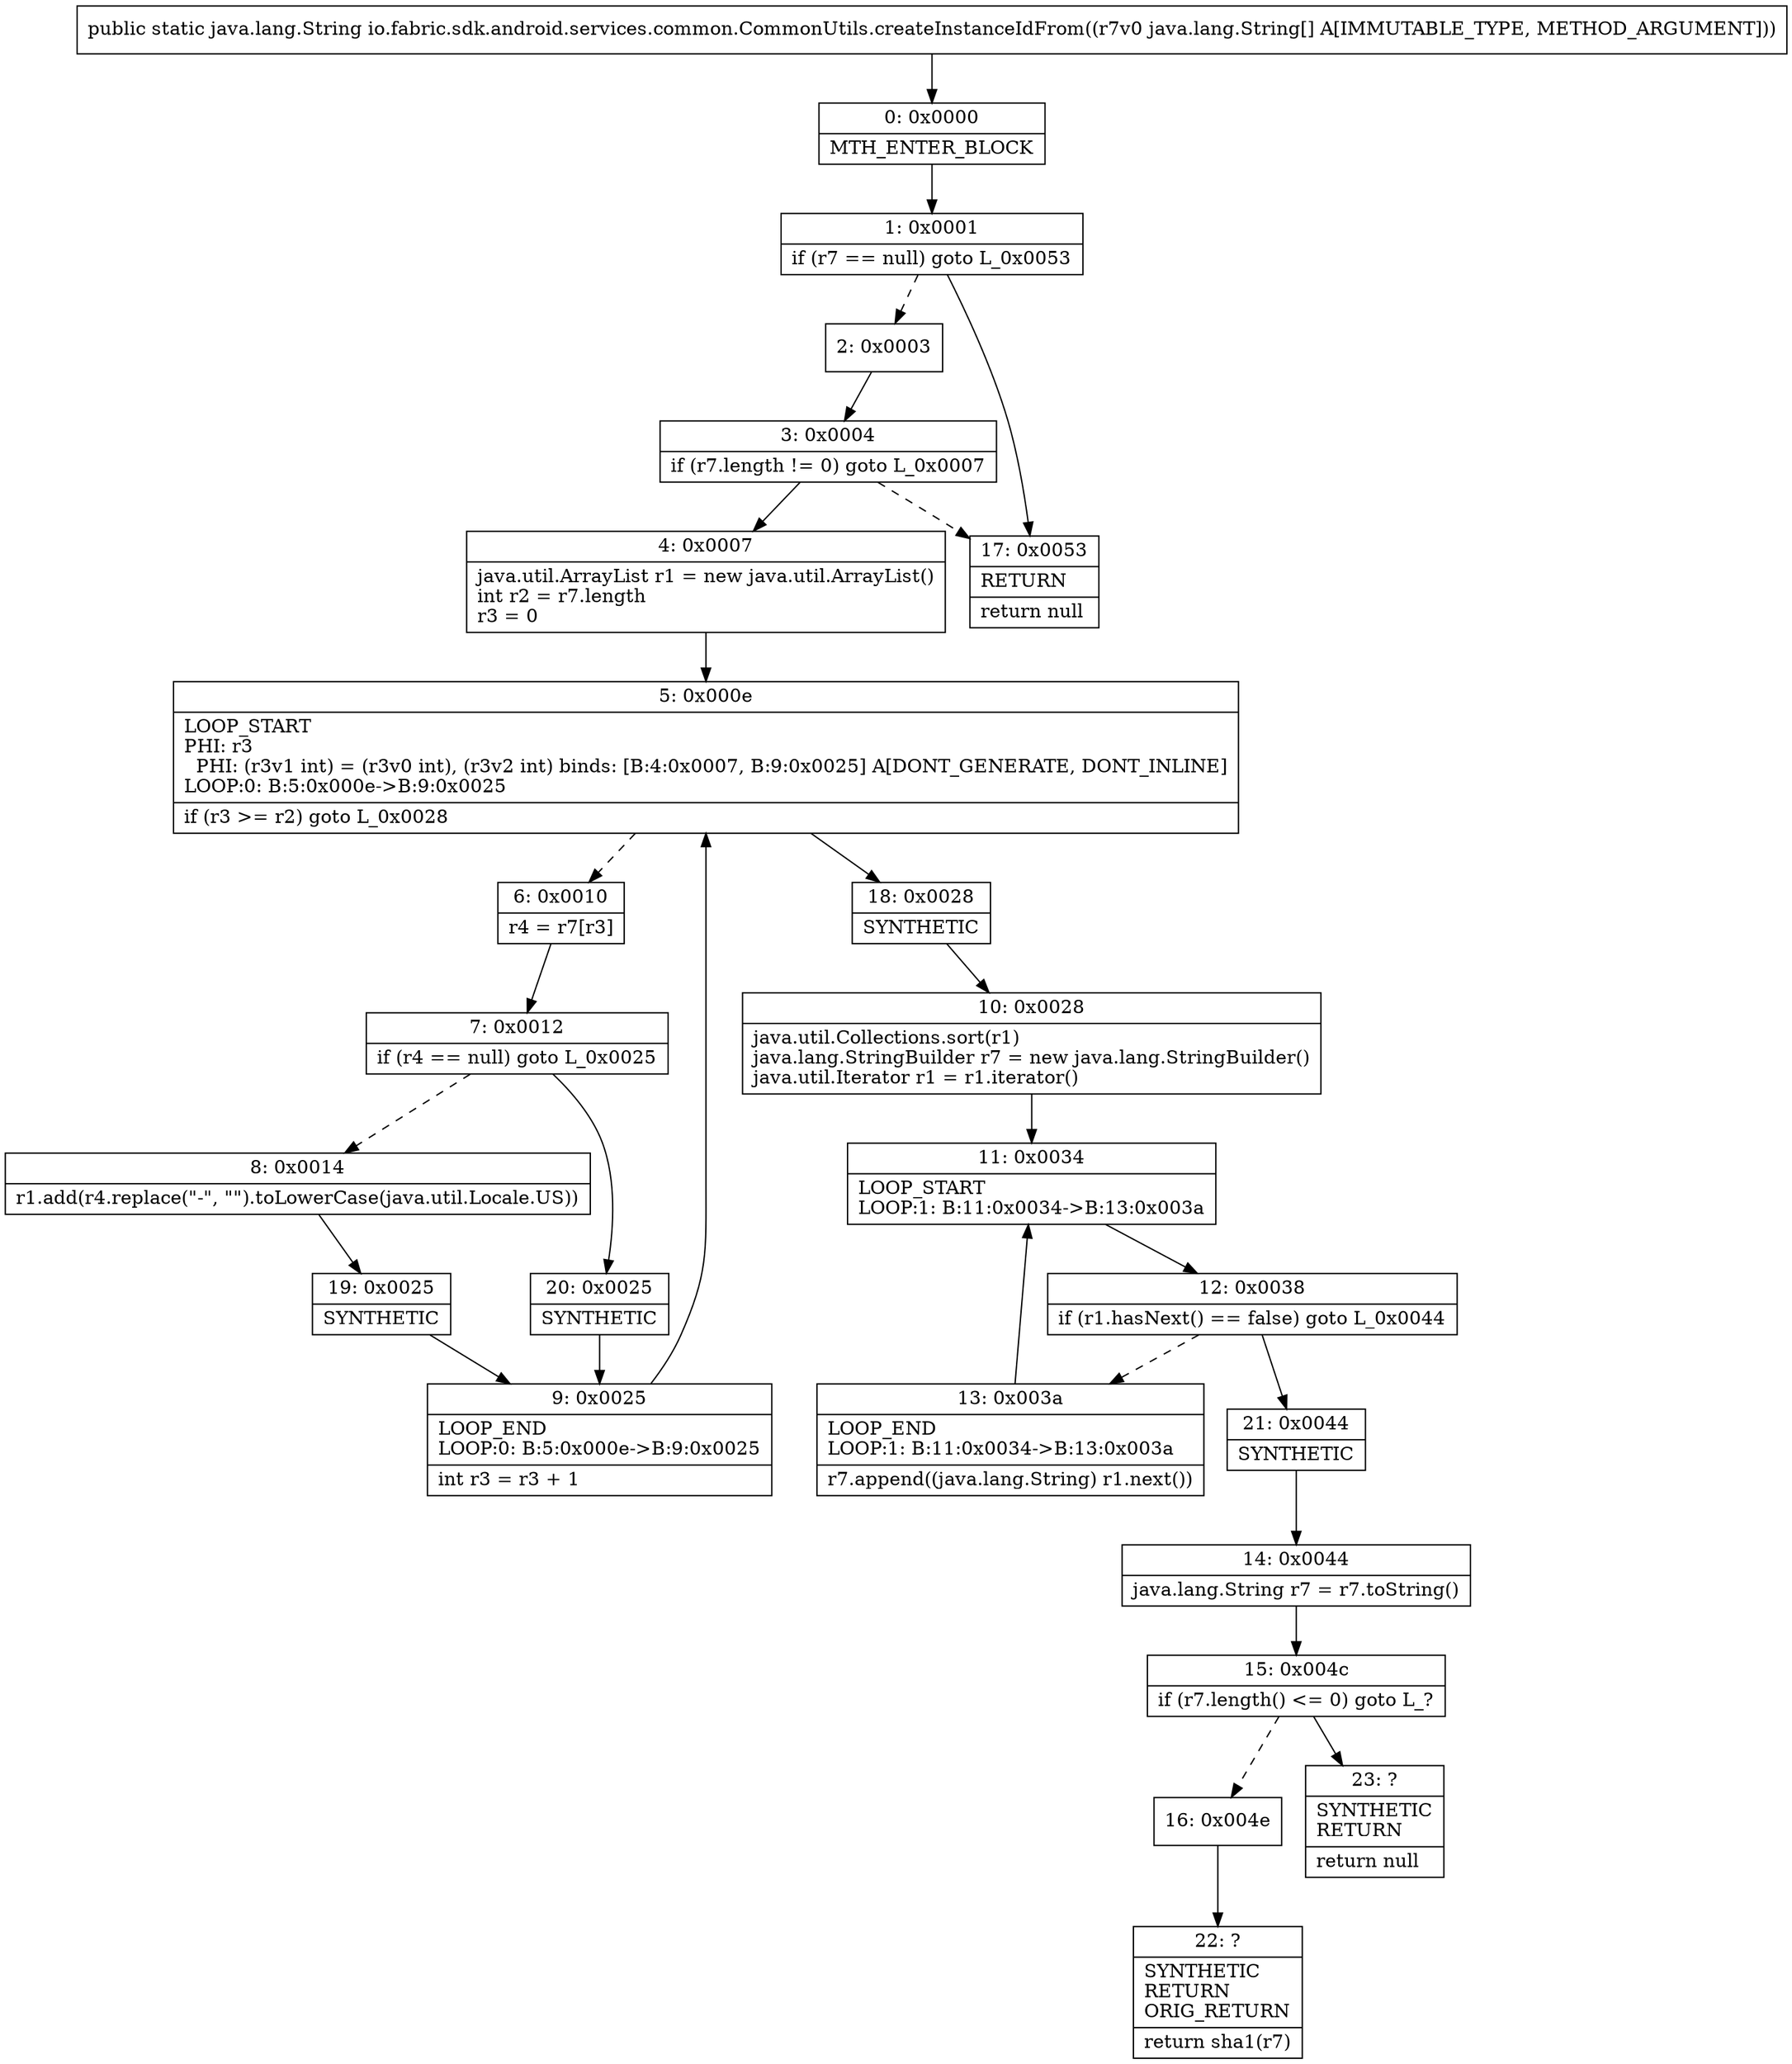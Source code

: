 digraph "CFG forio.fabric.sdk.android.services.common.CommonUtils.createInstanceIdFrom([Ljava\/lang\/String;)Ljava\/lang\/String;" {
Node_0 [shape=record,label="{0\:\ 0x0000|MTH_ENTER_BLOCK\l}"];
Node_1 [shape=record,label="{1\:\ 0x0001|if (r7 == null) goto L_0x0053\l}"];
Node_2 [shape=record,label="{2\:\ 0x0003}"];
Node_3 [shape=record,label="{3\:\ 0x0004|if (r7.length != 0) goto L_0x0007\l}"];
Node_4 [shape=record,label="{4\:\ 0x0007|java.util.ArrayList r1 = new java.util.ArrayList()\lint r2 = r7.length\lr3 = 0\l}"];
Node_5 [shape=record,label="{5\:\ 0x000e|LOOP_START\lPHI: r3 \l  PHI: (r3v1 int) = (r3v0 int), (r3v2 int) binds: [B:4:0x0007, B:9:0x0025] A[DONT_GENERATE, DONT_INLINE]\lLOOP:0: B:5:0x000e\-\>B:9:0x0025\l|if (r3 \>= r2) goto L_0x0028\l}"];
Node_6 [shape=record,label="{6\:\ 0x0010|r4 = r7[r3]\l}"];
Node_7 [shape=record,label="{7\:\ 0x0012|if (r4 == null) goto L_0x0025\l}"];
Node_8 [shape=record,label="{8\:\ 0x0014|r1.add(r4.replace(\"\-\", \"\").toLowerCase(java.util.Locale.US))\l}"];
Node_9 [shape=record,label="{9\:\ 0x0025|LOOP_END\lLOOP:0: B:5:0x000e\-\>B:9:0x0025\l|int r3 = r3 + 1\l}"];
Node_10 [shape=record,label="{10\:\ 0x0028|java.util.Collections.sort(r1)\ljava.lang.StringBuilder r7 = new java.lang.StringBuilder()\ljava.util.Iterator r1 = r1.iterator()\l}"];
Node_11 [shape=record,label="{11\:\ 0x0034|LOOP_START\lLOOP:1: B:11:0x0034\-\>B:13:0x003a\l}"];
Node_12 [shape=record,label="{12\:\ 0x0038|if (r1.hasNext() == false) goto L_0x0044\l}"];
Node_13 [shape=record,label="{13\:\ 0x003a|LOOP_END\lLOOP:1: B:11:0x0034\-\>B:13:0x003a\l|r7.append((java.lang.String) r1.next())\l}"];
Node_14 [shape=record,label="{14\:\ 0x0044|java.lang.String r7 = r7.toString()\l}"];
Node_15 [shape=record,label="{15\:\ 0x004c|if (r7.length() \<= 0) goto L_?\l}"];
Node_16 [shape=record,label="{16\:\ 0x004e}"];
Node_17 [shape=record,label="{17\:\ 0x0053|RETURN\l|return null\l}"];
Node_18 [shape=record,label="{18\:\ 0x0028|SYNTHETIC\l}"];
Node_19 [shape=record,label="{19\:\ 0x0025|SYNTHETIC\l}"];
Node_20 [shape=record,label="{20\:\ 0x0025|SYNTHETIC\l}"];
Node_21 [shape=record,label="{21\:\ 0x0044|SYNTHETIC\l}"];
Node_22 [shape=record,label="{22\:\ ?|SYNTHETIC\lRETURN\lORIG_RETURN\l|return sha1(r7)\l}"];
Node_23 [shape=record,label="{23\:\ ?|SYNTHETIC\lRETURN\l|return null\l}"];
MethodNode[shape=record,label="{public static java.lang.String io.fabric.sdk.android.services.common.CommonUtils.createInstanceIdFrom((r7v0 java.lang.String[] A[IMMUTABLE_TYPE, METHOD_ARGUMENT])) }"];
MethodNode -> Node_0;
Node_0 -> Node_1;
Node_1 -> Node_2[style=dashed];
Node_1 -> Node_17;
Node_2 -> Node_3;
Node_3 -> Node_4;
Node_3 -> Node_17[style=dashed];
Node_4 -> Node_5;
Node_5 -> Node_6[style=dashed];
Node_5 -> Node_18;
Node_6 -> Node_7;
Node_7 -> Node_8[style=dashed];
Node_7 -> Node_20;
Node_8 -> Node_19;
Node_9 -> Node_5;
Node_10 -> Node_11;
Node_11 -> Node_12;
Node_12 -> Node_13[style=dashed];
Node_12 -> Node_21;
Node_13 -> Node_11;
Node_14 -> Node_15;
Node_15 -> Node_16[style=dashed];
Node_15 -> Node_23;
Node_16 -> Node_22;
Node_18 -> Node_10;
Node_19 -> Node_9;
Node_20 -> Node_9;
Node_21 -> Node_14;
}

